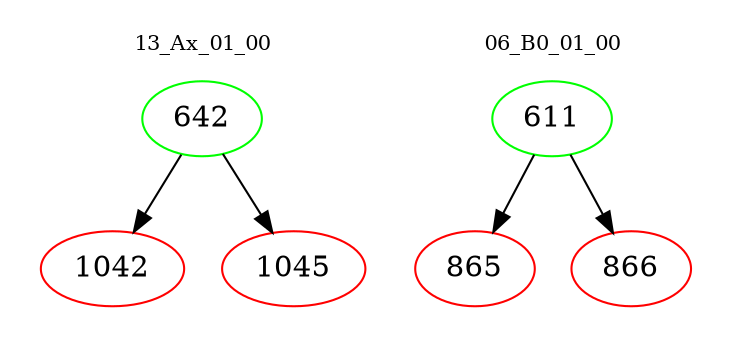 digraph{
subgraph cluster_0 {
color = white
label = "13_Ax_01_00";
fontsize=10;
T0_642 [label="642", color="green"]
T0_642 -> T0_1042 [color="black"]
T0_1042 [label="1042", color="red"]
T0_642 -> T0_1045 [color="black"]
T0_1045 [label="1045", color="red"]
}
subgraph cluster_1 {
color = white
label = "06_B0_01_00";
fontsize=10;
T1_611 [label="611", color="green"]
T1_611 -> T1_865 [color="black"]
T1_865 [label="865", color="red"]
T1_611 -> T1_866 [color="black"]
T1_866 [label="866", color="red"]
}
}
